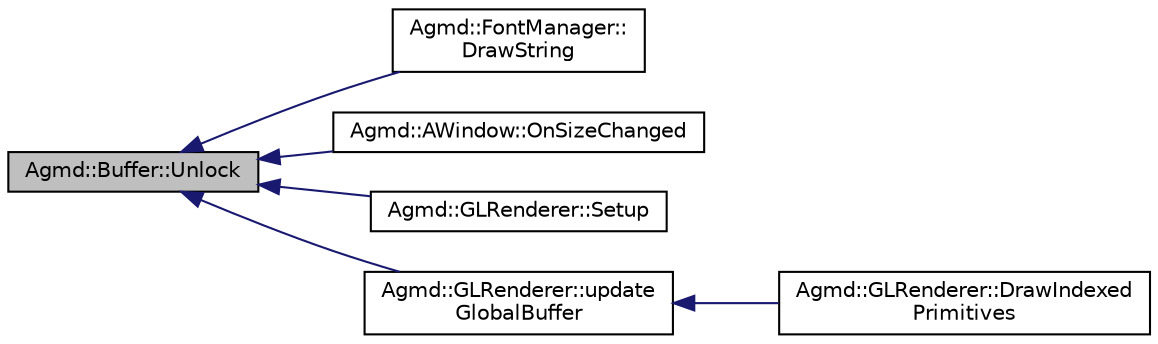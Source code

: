 digraph "Agmd::Buffer::Unlock"
{
  edge [fontname="Helvetica",fontsize="10",labelfontname="Helvetica",labelfontsize="10"];
  node [fontname="Helvetica",fontsize="10",shape=record];
  rankdir="LR";
  Node1 [label="Agmd::Buffer::Unlock",height=0.2,width=0.4,color="black", fillcolor="grey75", style="filled" fontcolor="black"];
  Node1 -> Node2 [dir="back",color="midnightblue",fontsize="10",style="solid",fontname="Helvetica"];
  Node2 [label="Agmd::FontManager::\lDrawString",height=0.2,width=0.4,color="black", fillcolor="white", style="filled",URL="$class_agmd_1_1_font_manager.html#a3dd0d062b1b992e349faf5d8cf7a6f2b"];
  Node1 -> Node3 [dir="back",color="midnightblue",fontsize="10",style="solid",fontname="Helvetica"];
  Node3 [label="Agmd::AWindow::OnSizeChanged",height=0.2,width=0.4,color="black", fillcolor="white", style="filled",URL="$class_agmd_1_1_a_window.html#a3350ddebc8fea2807968939d8a30b059"];
  Node1 -> Node4 [dir="back",color="midnightblue",fontsize="10",style="solid",fontname="Helvetica"];
  Node4 [label="Agmd::GLRenderer::Setup",height=0.2,width=0.4,color="black", fillcolor="white", style="filled",URL="$class_agmd_1_1_g_l_renderer.html#a64fceaa45395a3a9a8fe6dd6217b5494"];
  Node1 -> Node5 [dir="back",color="midnightblue",fontsize="10",style="solid",fontname="Helvetica"];
  Node5 [label="Agmd::GLRenderer::update\lGlobalBuffer",height=0.2,width=0.4,color="black", fillcolor="white", style="filled",URL="$class_agmd_1_1_g_l_renderer.html#af2d4d5e6c6ea157f36d7e098b351d059"];
  Node5 -> Node6 [dir="back",color="midnightblue",fontsize="10",style="solid",fontname="Helvetica"];
  Node6 [label="Agmd::GLRenderer::DrawIndexed\lPrimitives",height=0.2,width=0.4,color="black", fillcolor="white", style="filled",URL="$class_agmd_1_1_g_l_renderer.html#a38a778524f313ae4e23b281fb22ea291"];
}
